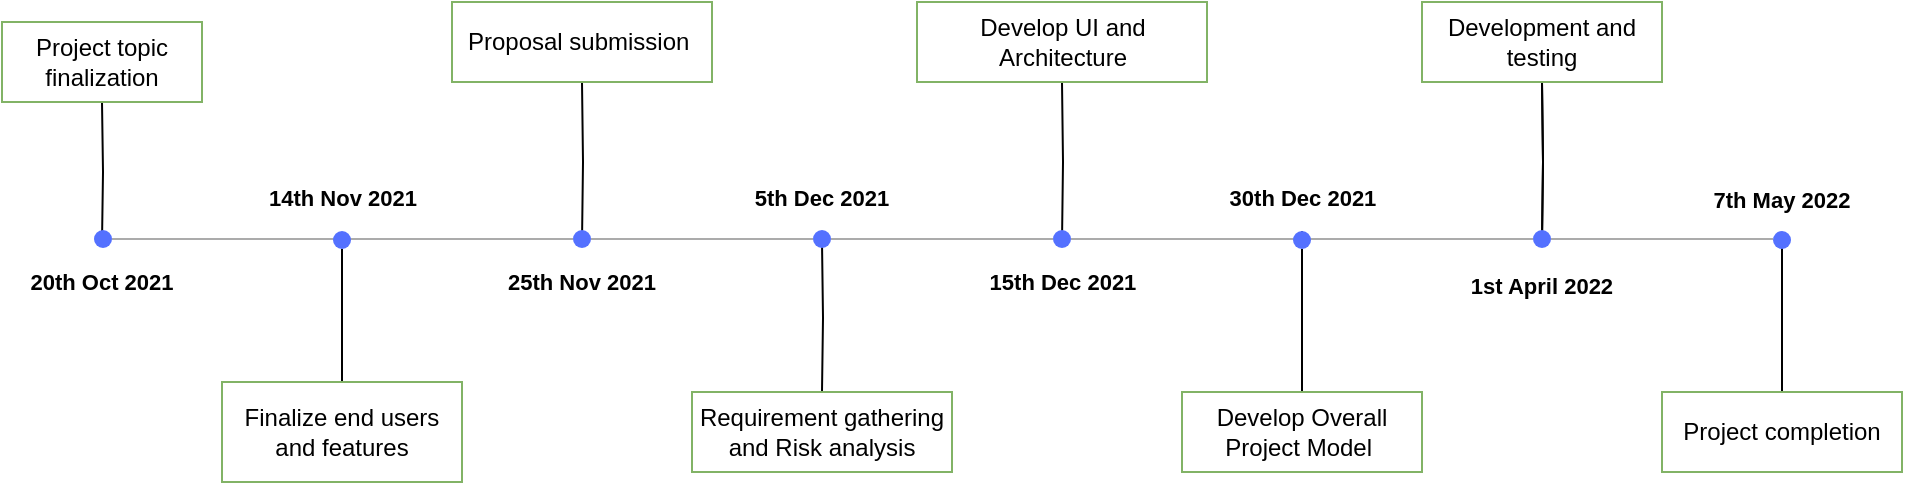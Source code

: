 <mxfile version="13.0.3" type="device"><diagram id="_HyxevXR-30k0hLYQgSI" name="Page-1"><mxGraphModel dx="1240" dy="729" grid="0" gridSize="10" guides="1" tooltips="1" connect="1" arrows="1" fold="1" page="1" pageScale="1" pageWidth="850" pageHeight="1100" math="0" shadow="0"><root><mxCell id="0"/><mxCell id="1" parent="0"/><mxCell id="DpdUVt01SsndMVp3v6CT-74" style="edgeStyle=orthogonalEdgeStyle;rounded=0;orthogonalLoop=1;jettySize=auto;html=1;endArrow=none;endFill=0;" parent="1" target="DpdUVt01SsndMVp3v6CT-10" edge="1"><mxGeometry relative="1" as="geometry"><mxPoint x="88" y="220" as="targetPoint"/><mxPoint x="88" y="280" as="sourcePoint"/></mxGeometry></mxCell><mxCell id="DpdUVt01SsndMVp3v6CT-75" style="edgeStyle=orthogonalEdgeStyle;rounded=0;orthogonalLoop=1;jettySize=auto;html=1;endArrow=none;endFill=0;" parent="1" source="R1dI102N_8CjIbOtasSu-6" edge="1"><mxGeometry relative="1" as="geometry"><mxPoint x="208" y="350" as="targetPoint"/><mxPoint x="208" y="280" as="sourcePoint"/></mxGeometry></mxCell><mxCell id="DpdUVt01SsndMVp3v6CT-76" style="edgeStyle=orthogonalEdgeStyle;rounded=0;orthogonalLoop=1;jettySize=auto;html=1;endArrow=none;endFill=0;entryX=0.5;entryY=1;entryDx=0;entryDy=0;" parent="1" target="DpdUVt01SsndMVp3v6CT-68" edge="1"><mxGeometry relative="1" as="geometry"><mxPoint x="328" y="210" as="targetPoint"/><mxPoint x="328" y="280" as="sourcePoint"/></mxGeometry></mxCell><mxCell id="DpdUVt01SsndMVp3v6CT-77" style="edgeStyle=orthogonalEdgeStyle;rounded=0;orthogonalLoop=1;jettySize=auto;html=1;endArrow=none;endFill=0;entryX=0.5;entryY=0;entryDx=0;entryDy=0;" parent="1" target="DpdUVt01SsndMVp3v6CT-69" edge="1"><mxGeometry relative="1" as="geometry"><mxPoint x="448" y="350" as="targetPoint"/><Array as="points"/><mxPoint x="448" y="280" as="sourcePoint"/></mxGeometry></mxCell><mxCell id="DpdUVt01SsndMVp3v6CT-78" style="edgeStyle=orthogonalEdgeStyle;rounded=0;orthogonalLoop=1;jettySize=auto;html=1;endArrow=none;endFill=0;entryX=0.5;entryY=1;entryDx=0;entryDy=0;" parent="1" target="DpdUVt01SsndMVp3v6CT-70" edge="1"><mxGeometry relative="1" as="geometry"><mxPoint x="568" y="220" as="targetPoint"/><mxPoint x="568" y="280" as="sourcePoint"/></mxGeometry></mxCell><mxCell id="DpdUVt01SsndMVp3v6CT-79" style="edgeStyle=orthogonalEdgeStyle;rounded=0;orthogonalLoop=1;jettySize=auto;html=1;endArrow=none;endFill=0;entryX=0.5;entryY=0;entryDx=0;entryDy=0;" parent="1" source="R1dI102N_8CjIbOtasSu-12" target="DpdUVt01SsndMVp3v6CT-71" edge="1"><mxGeometry relative="1" as="geometry"><mxPoint x="688" y="330" as="targetPoint"/><mxPoint x="688" y="280" as="sourcePoint"/></mxGeometry></mxCell><mxCell id="DpdUVt01SsndMVp3v6CT-82" style="edgeStyle=orthogonalEdgeStyle;rounded=0;orthogonalLoop=1;jettySize=auto;html=1;endArrow=none;endFill=0;" parent="1" target="DpdUVt01SsndMVp3v6CT-72" edge="1"><mxGeometry relative="1" as="geometry"><mxPoint x="808" y="220" as="targetPoint"/><mxPoint x="808.0" y="280" as="sourcePoint"/></mxGeometry></mxCell><mxCell id="DpdUVt01SsndMVp3v6CT-94" value="" style="edgeStyle=orthogonalEdgeStyle;rounded=0;orthogonalLoop=1;jettySize=auto;html=1;endArrow=none;endFill=0;" parent="1" target="DpdUVt01SsndMVp3v6CT-72" edge="1"><mxGeometry relative="1" as="geometry"><mxPoint x="808.0" y="280" as="sourcePoint"/></mxGeometry></mxCell><mxCell id="DpdUVt01SsndMVp3v6CT-83" style="edgeStyle=orthogonalEdgeStyle;rounded=0;orthogonalLoop=1;jettySize=auto;html=1;endArrow=none;endFill=0;entryX=0.5;entryY=0;entryDx=0;entryDy=0;" parent="1" edge="1"><mxGeometry relative="1" as="geometry"><mxPoint x="928" y="355" as="targetPoint"/><mxPoint x="928.0" y="280" as="sourcePoint"/></mxGeometry></mxCell><mxCell id="DpdUVt01SsndMVp3v6CT-10" value="Project topic finalization" style="text;html=1;strokeColor=#82b366;fillColor=#ffffff;align=center;verticalAlign=middle;whiteSpace=wrap;rounded=0;" parent="1" vertex="1"><mxGeometry x="38" y="170" width="100" height="40" as="geometry"/></mxCell><mxCell id="DpdUVt01SsndMVp3v6CT-67" value="Finalize end users and features" style="text;html=1;strokeColor=#82b366;fillColor=none;align=center;verticalAlign=middle;whiteSpace=wrap;rounded=0;" parent="1" vertex="1"><mxGeometry x="148" y="350" width="120" height="50" as="geometry"/></mxCell><mxCell id="DpdUVt01SsndMVp3v6CT-68" value="Proposal submission&amp;nbsp;" style="text;html=1;strokeColor=#82b366;fillColor=none;align=center;verticalAlign=middle;whiteSpace=wrap;rounded=0;" parent="1" vertex="1"><mxGeometry x="263" y="160" width="130" height="40" as="geometry"/></mxCell><mxCell id="DpdUVt01SsndMVp3v6CT-69" value="Requirement gathering and Risk analysis" style="text;html=1;strokeColor=#82b366;fillColor=none;align=center;verticalAlign=middle;whiteSpace=wrap;rounded=0;" parent="1" vertex="1"><mxGeometry x="383" y="355" width="130" height="40" as="geometry"/></mxCell><mxCell id="DpdUVt01SsndMVp3v6CT-70" value="Develop UI and Architecture" style="text;html=1;strokeColor=#82b366;fillColor=none;align=center;verticalAlign=middle;whiteSpace=wrap;rounded=0;" parent="1" vertex="1"><mxGeometry x="495.5" y="160" width="145" height="40" as="geometry"/></mxCell><mxCell id="DpdUVt01SsndMVp3v6CT-71" value="Develop Overall Project Model&amp;nbsp;" style="text;html=1;strokeColor=#82b366;fillColor=none;align=center;verticalAlign=middle;whiteSpace=wrap;rounded=0;" parent="1" vertex="1"><mxGeometry x="628" y="355" width="120" height="40" as="geometry"/></mxCell><mxCell id="DpdUVt01SsndMVp3v6CT-72" value="Development and testing" style="text;html=1;strokeColor=#82b366;fillColor=none;align=center;verticalAlign=middle;whiteSpace=wrap;rounded=0;" parent="1" vertex="1"><mxGeometry x="748" y="160" width="120" height="40" as="geometry"/></mxCell><mxCell id="DpdUVt01SsndMVp3v6CT-81" value="Project completion" style="text;html=1;strokeColor=#82b366;fillColor=none;align=center;verticalAlign=middle;whiteSpace=wrap;rounded=0;" parent="1" vertex="1"><mxGeometry x="868" y="355" width="120" height="40" as="geometry"/></mxCell><mxCell id="DpdUVt01SsndMVp3v6CT-85" value="20th Oct 2021" style="text;html=1;strokeColor=none;fillColor=none;align=center;verticalAlign=middle;whiteSpace=wrap;rounded=0;fontStyle=1;fontSize=11;" parent="1" vertex="1"><mxGeometry x="45" y="285" width="86" height="30" as="geometry"/></mxCell><mxCell id="DpdUVt01SsndMVp3v6CT-86" value="14th Nov 2021" style="text;html=1;strokeColor=none;fillColor=none;align=center;verticalAlign=middle;whiteSpace=wrap;rounded=0;fontStyle=1;fontSize=11;" parent="1" vertex="1"><mxGeometry x="167.5" y="243" width="81" height="30" as="geometry"/></mxCell><mxCell id="DpdUVt01SsndMVp3v6CT-87" value="25th Nov 2021" style="text;html=1;strokeColor=none;fillColor=none;align=center;verticalAlign=middle;whiteSpace=wrap;rounded=0;fontStyle=1;fontSize=11;" parent="1" vertex="1"><mxGeometry x="285" y="285" width="86" height="30" as="geometry"/></mxCell><mxCell id="DpdUVt01SsndMVp3v6CT-88" value="5th Dec 2021" style="text;html=1;strokeColor=none;fillColor=none;align=center;verticalAlign=middle;whiteSpace=wrap;rounded=0;fontStyle=1;fontSize=11;" parent="1" vertex="1"><mxGeometry x="403" y="243" width="90" height="30" as="geometry"/></mxCell><mxCell id="DpdUVt01SsndMVp3v6CT-89" value="15th Dec 2021" style="text;html=1;strokeColor=none;fillColor=none;align=center;verticalAlign=middle;whiteSpace=wrap;rounded=0;fontStyle=1;fontSize=11;" parent="1" vertex="1"><mxGeometry x="521.5" y="285" width="93" height="30" as="geometry"/></mxCell><mxCell id="DpdUVt01SsndMVp3v6CT-90" value="30th Dec 2021" style="text;html=1;strokeColor=none;fillColor=none;align=center;verticalAlign=middle;whiteSpace=wrap;rounded=0;fontStyle=1;fontSize=11;" parent="1" vertex="1"><mxGeometry x="647.5" y="243" width="81" height="30" as="geometry"/></mxCell><mxCell id="DpdUVt01SsndMVp3v6CT-91" value="1st April 2022" style="text;html=1;strokeColor=none;fillColor=none;align=center;verticalAlign=middle;whiteSpace=wrap;rounded=0;fontStyle=1;fontSize=11;" parent="1" vertex="1"><mxGeometry x="763" y="287" width="90" height="30" as="geometry"/></mxCell><mxCell id="DpdUVt01SsndMVp3v6CT-93" value="7th May 2022" style="text;html=1;strokeColor=none;fillColor=none;align=center;verticalAlign=middle;whiteSpace=wrap;rounded=0;fontStyle=1;fontSize=11;" parent="1" vertex="1"><mxGeometry x="881" y="244" width="94" height="30" as="geometry"/></mxCell><mxCell id="R1dI102N_8CjIbOtasSu-3" value="" style="ellipse;whiteSpace=wrap;html=1;aspect=fixed;strokeWidth=1;fillColor=#5471FF;strokeColor=none;" vertex="1" parent="1"><mxGeometry x="84" y="274" width="9" height="9" as="geometry"/></mxCell><mxCell id="R1dI102N_8CjIbOtasSu-8" value="" style="ellipse;whiteSpace=wrap;html=1;aspect=fixed;strokeWidth=1;fillColor=#5471FF;strokeColor=none;" vertex="1" parent="1"><mxGeometry x="323.5" y="274" width="9" height="9" as="geometry"/></mxCell><mxCell id="R1dI102N_8CjIbOtasSu-9" style="edgeStyle=orthogonalEdgeStyle;rounded=0;orthogonalLoop=1;jettySize=auto;html=1;endArrow=none;endFill=0;strokeWidth=1;fillColor=#f5f5f5;strokeColor=#ABABAB;" edge="1" parent="1" source="R1dI102N_8CjIbOtasSu-3" target="R1dI102N_8CjIbOtasSu-8"><mxGeometry relative="1" as="geometry"><mxPoint x="93.0" y="278.483" as="sourcePoint"/><mxPoint x="1048.0" y="280" as="targetPoint"/></mxGeometry></mxCell><mxCell id="R1dI102N_8CjIbOtasSu-10" value="" style="ellipse;whiteSpace=wrap;html=1;aspect=fixed;strokeWidth=1;fillColor=#5471FF;strokeColor=none;" vertex="1" parent="1"><mxGeometry x="443.5" y="274" width="9" height="9" as="geometry"/></mxCell><mxCell id="R1dI102N_8CjIbOtasSu-11" style="edgeStyle=orthogonalEdgeStyle;rounded=0;orthogonalLoop=1;jettySize=auto;html=1;endArrow=none;endFill=0;strokeWidth=1;fillColor=#f5f5f5;strokeColor=#ABABAB;" edge="1" parent="1" source="R1dI102N_8CjIbOtasSu-8" target="R1dI102N_8CjIbOtasSu-10"><mxGeometry relative="1" as="geometry"><mxPoint x="332.5" y="278.483" as="sourcePoint"/><mxPoint x="1048.0" y="280" as="targetPoint"/></mxGeometry></mxCell><mxCell id="R1dI102N_8CjIbOtasSu-13" style="edgeStyle=orthogonalEdgeStyle;rounded=0;orthogonalLoop=1;jettySize=auto;html=1;endArrow=none;endFill=0;entryX=0.5;entryY=0;entryDx=0;entryDy=0;" edge="1" parent="1" target="R1dI102N_8CjIbOtasSu-12"><mxGeometry relative="1" as="geometry"><mxPoint x="688" y="355.0" as="targetPoint"/><mxPoint x="688" y="280" as="sourcePoint"/></mxGeometry></mxCell><mxCell id="R1dI102N_8CjIbOtasSu-14" value="" style="ellipse;whiteSpace=wrap;html=1;aspect=fixed;strokeWidth=1;fillColor=#5471FF;strokeColor=none;" vertex="1" parent="1"><mxGeometry x="563.5" y="274" width="9" height="9" as="geometry"/></mxCell><mxCell id="R1dI102N_8CjIbOtasSu-15" style="edgeStyle=orthogonalEdgeStyle;rounded=0;orthogonalLoop=1;jettySize=auto;html=1;endArrow=none;endFill=0;strokeWidth=1;fillColor=#f5f5f5;strokeColor=#ABABAB;" edge="1" parent="1" source="R1dI102N_8CjIbOtasSu-10" target="R1dI102N_8CjIbOtasSu-14"><mxGeometry relative="1" as="geometry"><mxPoint x="452.5" y="278.483" as="sourcePoint"/><mxPoint x="1048.0" y="280" as="targetPoint"/></mxGeometry></mxCell><mxCell id="R1dI102N_8CjIbOtasSu-16" value="" style="ellipse;whiteSpace=wrap;html=1;aspect=fixed;strokeWidth=1;fillColor=#5471FF;strokeColor=none;" vertex="1" parent="1"><mxGeometry x="803.5" y="274" width="9" height="9" as="geometry"/></mxCell><mxCell id="R1dI102N_8CjIbOtasSu-17" style="edgeStyle=orthogonalEdgeStyle;rounded=0;orthogonalLoop=1;jettySize=auto;html=1;endArrow=none;endFill=0;strokeWidth=1;fillColor=#f5f5f5;strokeColor=#ABABAB;" edge="1" parent="1" source="R1dI102N_8CjIbOtasSu-14" target="R1dI102N_8CjIbOtasSu-16"><mxGeometry relative="1" as="geometry"><mxPoint x="572.5" y="278.483" as="sourcePoint"/><mxPoint x="1048.0" y="280" as="targetPoint"/></mxGeometry></mxCell><mxCell id="R1dI102N_8CjIbOtasSu-18" value="" style="ellipse;whiteSpace=wrap;html=1;aspect=fixed;strokeWidth=1;fillColor=#5471FF;strokeColor=none;" vertex="1" parent="1"><mxGeometry x="923.5" y="274.5" width="9" height="9" as="geometry"/></mxCell><mxCell id="R1dI102N_8CjIbOtasSu-19" style="edgeStyle=orthogonalEdgeStyle;rounded=0;orthogonalLoop=1;jettySize=auto;html=1;endArrow=none;endFill=0;strokeWidth=1;fillColor=#f5f5f5;strokeColor=#ABABAB;" edge="1" parent="1" source="R1dI102N_8CjIbOtasSu-16" target="R1dI102N_8CjIbOtasSu-18"><mxGeometry relative="1" as="geometry"><mxPoint x="812.5" y="278.483" as="sourcePoint"/><mxPoint x="1048.0" y="280" as="targetPoint"/><Array as="points"><mxPoint x="868" y="278"/><mxPoint x="928" y="278"/></Array></mxGeometry></mxCell><mxCell id="R1dI102N_8CjIbOtasSu-6" value="" style="ellipse;whiteSpace=wrap;html=1;aspect=fixed;strokeWidth=1;fillColor=#5471FF;strokeColor=none;" vertex="1" parent="1"><mxGeometry x="203.5" y="274.5" width="9" height="9" as="geometry"/></mxCell><mxCell id="R1dI102N_8CjIbOtasSu-12" value="" style="ellipse;whiteSpace=wrap;html=1;aspect=fixed;strokeWidth=1;fillColor=#5471FF;strokeColor=none;" vertex="1" parent="1"><mxGeometry x="683.5" y="274.5" width="9" height="9" as="geometry"/></mxCell></root></mxGraphModel></diagram></mxfile>